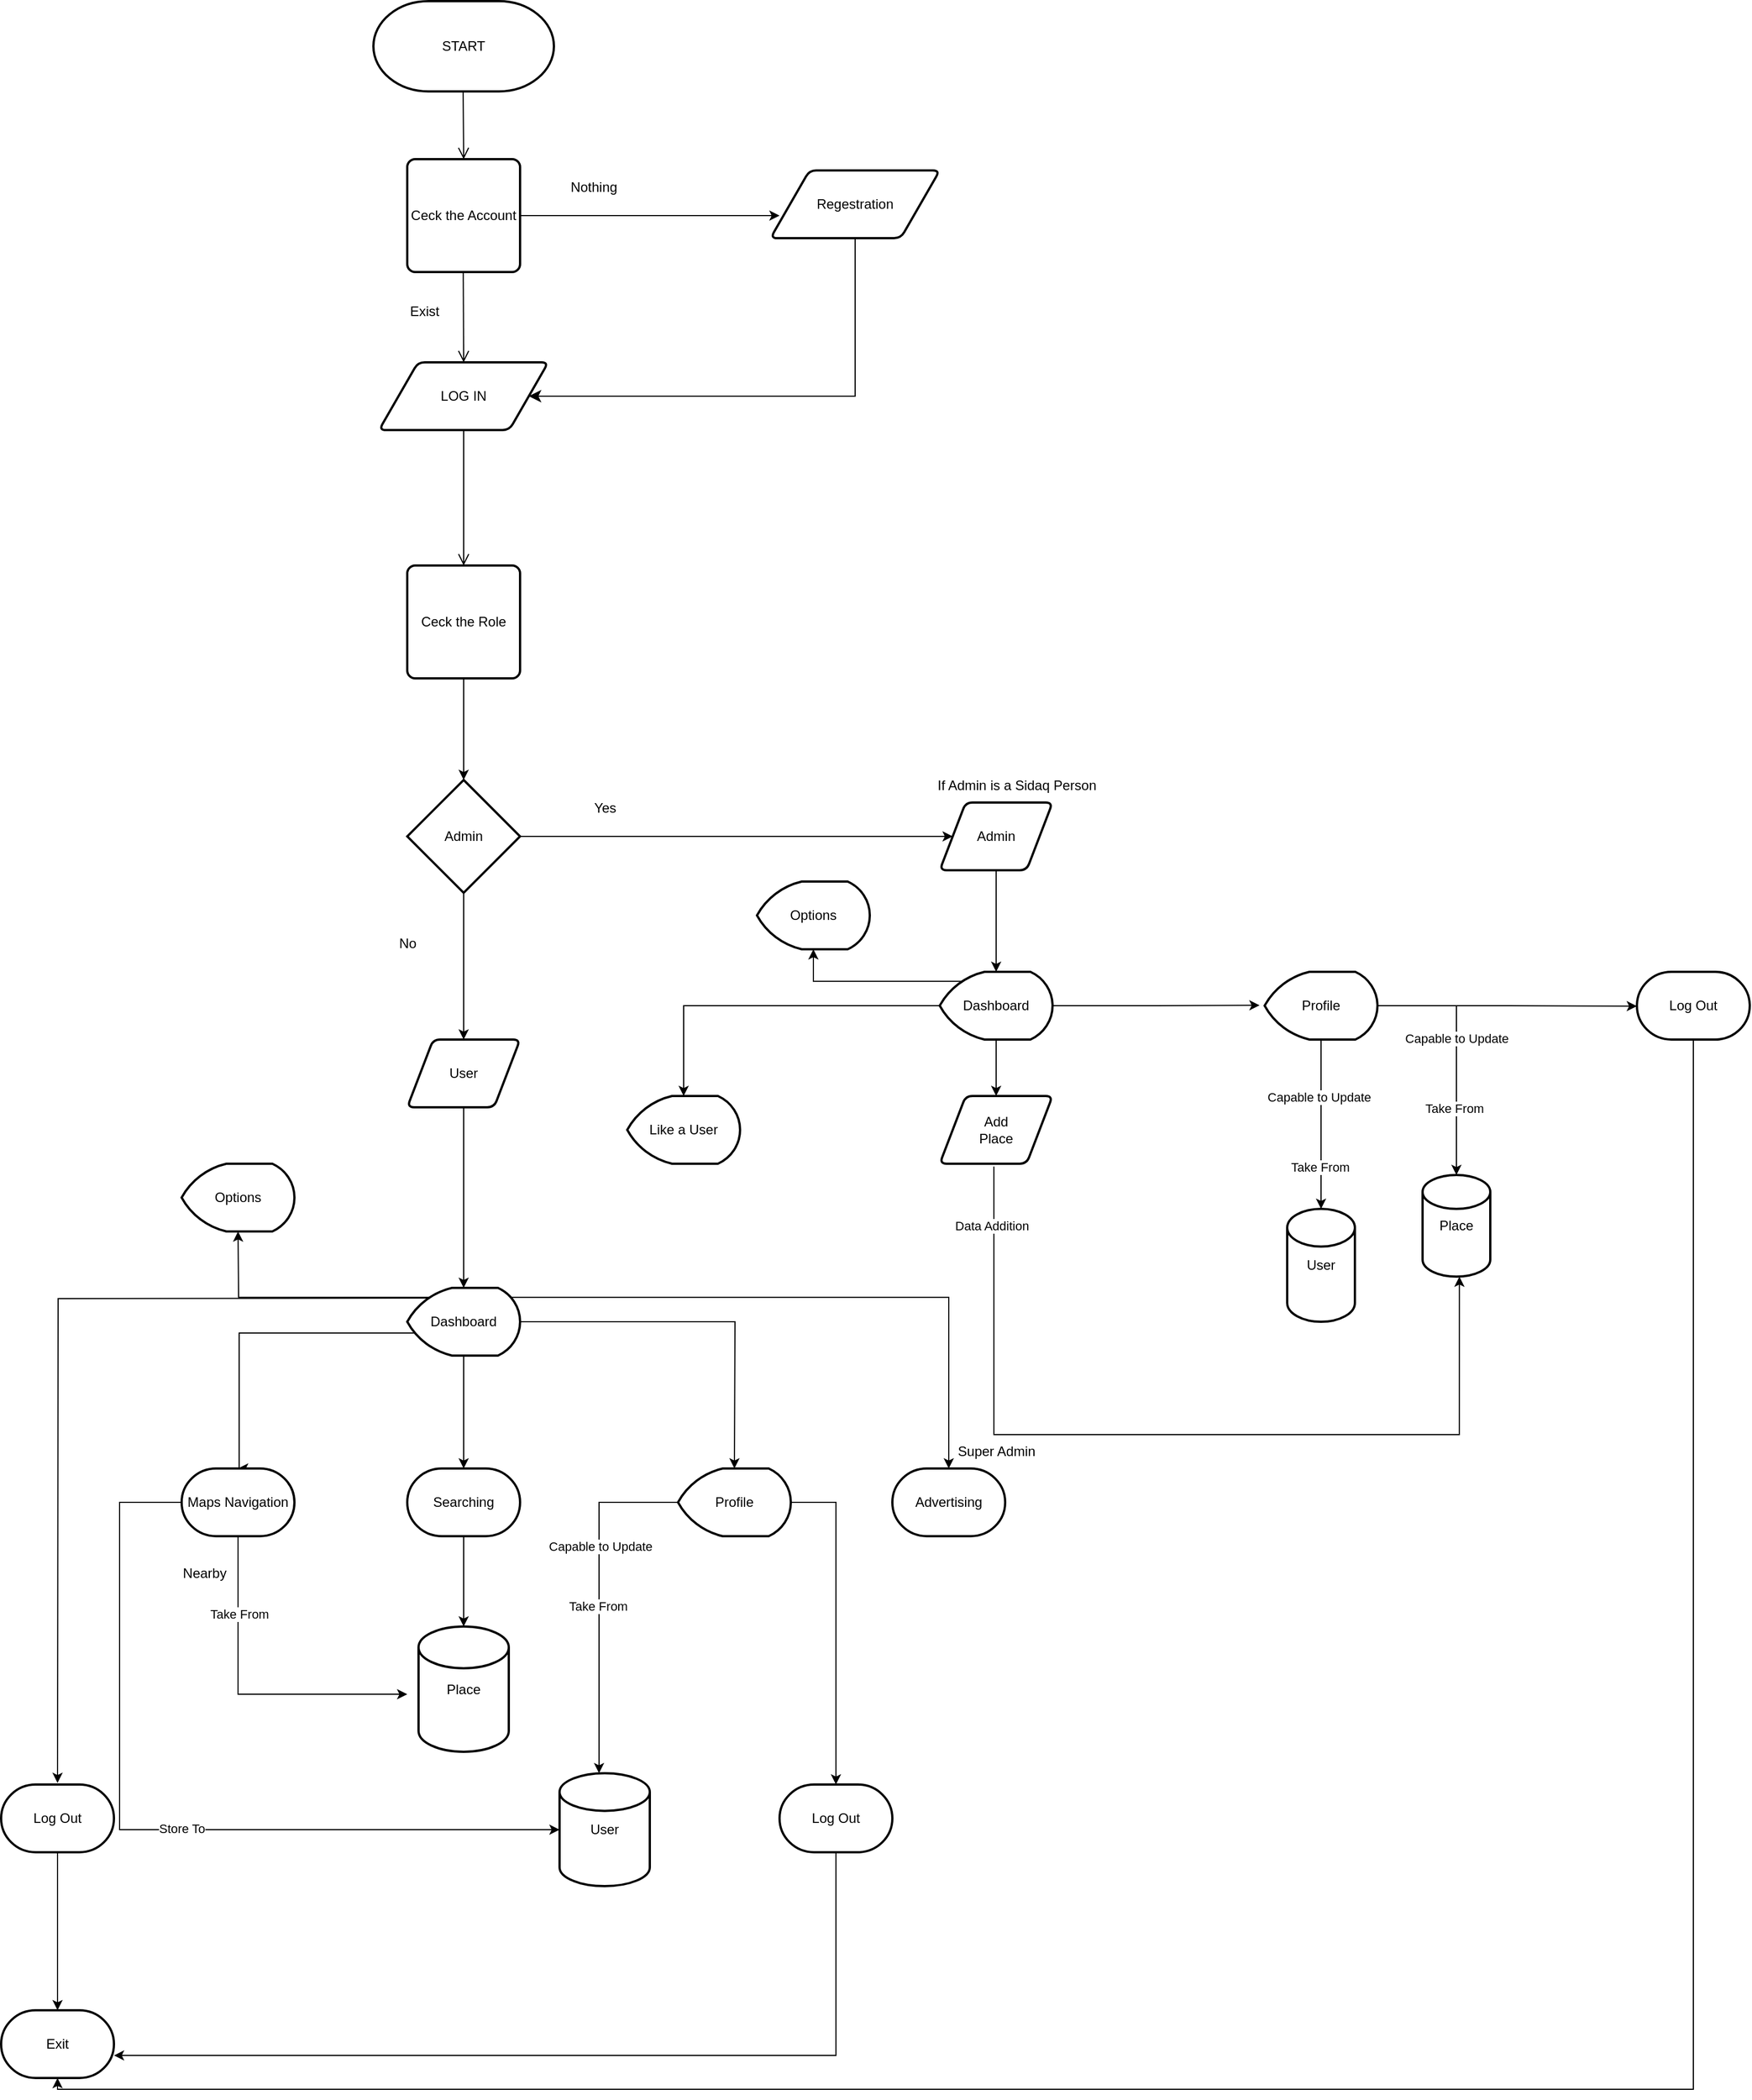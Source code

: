 <mxfile version="21.6.5" type="github">
  <diagram name="Halaman-1" id="2lCrTOcOA4yvUkynCQ19">
    <mxGraphModel dx="2390" dy="739" grid="1" gridSize="10" guides="1" tooltips="1" connect="1" arrows="1" fold="1" page="1" pageScale="1" pageWidth="827" pageHeight="1169" math="0" shadow="0">
      <root>
        <mxCell id="0" />
        <mxCell id="1" parent="0" />
        <mxCell id="ChmPbcpzLPWA6f1NTkVk-4" value="" style="endArrow=open;startArrow=none;endFill=0;startFill=0;endSize=8;html=1;verticalAlign=bottom;labelBackgroundColor=none;strokeWidth=1;rounded=0;fontColor=default;entryX=0.5;entryY=0;entryDx=0;entryDy=0;" edge="1" parent="1" target="ChmPbcpzLPWA6f1NTkVk-25">
          <mxGeometry width="160" relative="1" as="geometry">
            <mxPoint x="399.5" y="50" as="sourcePoint" />
            <mxPoint x="400" y="150" as="targetPoint" />
            <Array as="points">
              <mxPoint x="399.5" y="96" />
            </Array>
          </mxGeometry>
        </mxCell>
        <mxCell id="ChmPbcpzLPWA6f1NTkVk-1" value="START" style="strokeWidth=2;html=1;shape=mxgraph.flowchart.terminator;whiteSpace=wrap;labelBackgroundColor=none;" vertex="1" parent="1">
          <mxGeometry x="320" y="20" width="160" height="80" as="geometry" />
        </mxCell>
        <mxCell id="ChmPbcpzLPWA6f1NTkVk-6" value="LOG IN" style="shape=parallelogram;html=1;strokeWidth=2;perimeter=parallelogramPerimeter;whiteSpace=wrap;rounded=1;arcSize=12;size=0.23;labelBackgroundColor=none;" vertex="1" parent="1">
          <mxGeometry x="325" y="340" width="150" height="60" as="geometry" />
        </mxCell>
        <mxCell id="ChmPbcpzLPWA6f1NTkVk-7" value="" style="endArrow=open;startArrow=none;endFill=0;startFill=0;endSize=8;html=1;verticalAlign=bottom;labelBackgroundColor=none;strokeWidth=1;rounded=0;fontColor=default;entryX=0.5;entryY=0;entryDx=0;entryDy=0;" edge="1" parent="1" target="ChmPbcpzLPWA6f1NTkVk-6">
          <mxGeometry width="160" relative="1" as="geometry">
            <mxPoint x="399.5" y="230" as="sourcePoint" />
            <mxPoint x="400" y="330" as="targetPoint" />
            <Array as="points" />
          </mxGeometry>
        </mxCell>
        <mxCell id="ChmPbcpzLPWA6f1NTkVk-11" value="" style="endArrow=open;startArrow=none;endFill=0;startFill=0;endSize=8;html=1;verticalAlign=bottom;labelBackgroundColor=none;strokeWidth=1;rounded=0;fontColor=default;exitX=0.5;exitY=1;exitDx=0;exitDy=0;" edge="1" parent="1" source="ChmPbcpzLPWA6f1NTkVk-6" target="ChmPbcpzLPWA6f1NTkVk-13">
          <mxGeometry width="160" relative="1" as="geometry">
            <mxPoint x="399.5" y="410" as="sourcePoint" />
            <mxPoint x="400" y="510" as="targetPoint" />
            <Array as="points" />
          </mxGeometry>
        </mxCell>
        <mxCell id="ChmPbcpzLPWA6f1NTkVk-16" style="edgeStyle=orthogonalEdgeStyle;rounded=0;orthogonalLoop=1;jettySize=auto;html=1;exitX=0.5;exitY=1;exitDx=0;exitDy=0;labelBackgroundColor=none;fontColor=default;entryX=0.5;entryY=0;entryDx=0;entryDy=0;entryPerimeter=0;" edge="1" parent="1" source="ChmPbcpzLPWA6f1NTkVk-13" target="ChmPbcpzLPWA6f1NTkVk-14">
          <mxGeometry relative="1" as="geometry">
            <mxPoint x="400" y="690" as="targetPoint" />
          </mxGeometry>
        </mxCell>
        <mxCell id="ChmPbcpzLPWA6f1NTkVk-13" value="Ceck the Role" style="rounded=1;whiteSpace=wrap;html=1;absoluteArcSize=1;arcSize=14;strokeWidth=2;labelBackgroundColor=none;" vertex="1" parent="1">
          <mxGeometry x="350" y="520" width="100" height="100" as="geometry" />
        </mxCell>
        <mxCell id="ChmPbcpzLPWA6f1NTkVk-18" style="edgeStyle=orthogonalEdgeStyle;rounded=0;orthogonalLoop=1;jettySize=auto;html=1;exitX=1;exitY=0.5;exitDx=0;exitDy=0;exitPerimeter=0;labelBackgroundColor=none;fontColor=default;entryX=0;entryY=0.5;entryDx=0;entryDy=0;" edge="1" parent="1" source="ChmPbcpzLPWA6f1NTkVk-14" target="ChmPbcpzLPWA6f1NTkVk-20">
          <mxGeometry relative="1" as="geometry">
            <mxPoint x="600" y="760" as="targetPoint" />
          </mxGeometry>
        </mxCell>
        <mxCell id="ChmPbcpzLPWA6f1NTkVk-19" style="edgeStyle=orthogonalEdgeStyle;rounded=0;orthogonalLoop=1;jettySize=auto;html=1;exitX=0.5;exitY=1;exitDx=0;exitDy=0;exitPerimeter=0;labelBackgroundColor=none;fontColor=default;entryX=0.5;entryY=0;entryDx=0;entryDy=0;" edge="1" parent="1" source="ChmPbcpzLPWA6f1NTkVk-14" target="ChmPbcpzLPWA6f1NTkVk-21">
          <mxGeometry relative="1" as="geometry">
            <mxPoint x="400" y="920" as="targetPoint" />
          </mxGeometry>
        </mxCell>
        <mxCell id="ChmPbcpzLPWA6f1NTkVk-14" value="Admin" style="strokeWidth=2;html=1;shape=mxgraph.flowchart.decision;whiteSpace=wrap;labelBackgroundColor=none;" vertex="1" parent="1">
          <mxGeometry x="350" y="710" width="100" height="100" as="geometry" />
        </mxCell>
        <mxCell id="ChmPbcpzLPWA6f1NTkVk-74" value="" style="edgeStyle=orthogonalEdgeStyle;rounded=0;orthogonalLoop=1;jettySize=auto;html=1;labelBackgroundColor=none;fontColor=default;" edge="1" parent="1" source="ChmPbcpzLPWA6f1NTkVk-20" target="ChmPbcpzLPWA6f1NTkVk-72">
          <mxGeometry relative="1" as="geometry" />
        </mxCell>
        <mxCell id="ChmPbcpzLPWA6f1NTkVk-20" value="Admin" style="shape=parallelogram;html=1;strokeWidth=2;perimeter=parallelogramPerimeter;whiteSpace=wrap;rounded=1;arcSize=12;size=0.23;labelBackgroundColor=none;" vertex="1" parent="1">
          <mxGeometry x="822" y="730" width="100" height="60" as="geometry" />
        </mxCell>
        <mxCell id="ChmPbcpzLPWA6f1NTkVk-43" value="" style="edgeStyle=orthogonalEdgeStyle;rounded=0;orthogonalLoop=1;jettySize=auto;html=1;labelBackgroundColor=none;fontColor=default;" edge="1" parent="1" source="ChmPbcpzLPWA6f1NTkVk-21" target="ChmPbcpzLPWA6f1NTkVk-41">
          <mxGeometry relative="1" as="geometry" />
        </mxCell>
        <mxCell id="ChmPbcpzLPWA6f1NTkVk-21" value="User" style="shape=parallelogram;html=1;strokeWidth=2;perimeter=parallelogramPerimeter;whiteSpace=wrap;rounded=1;arcSize=12;size=0.23;labelBackgroundColor=none;" vertex="1" parent="1">
          <mxGeometry x="350" y="940" width="100" height="60" as="geometry" />
        </mxCell>
        <mxCell id="ChmPbcpzLPWA6f1NTkVk-23" value="Yes" style="text;html=1;align=center;verticalAlign=middle;resizable=0;points=[];autosize=1;strokeColor=none;fillColor=none;labelBackgroundColor=none;" vertex="1" parent="1">
          <mxGeometry x="505" y="720" width="40" height="30" as="geometry" />
        </mxCell>
        <mxCell id="ChmPbcpzLPWA6f1NTkVk-24" value="No" style="text;html=1;align=center;verticalAlign=middle;resizable=0;points=[];autosize=1;strokeColor=none;fillColor=none;labelBackgroundColor=none;" vertex="1" parent="1">
          <mxGeometry x="330" y="840" width="40" height="30" as="geometry" />
        </mxCell>
        <mxCell id="ChmPbcpzLPWA6f1NTkVk-26" style="edgeStyle=orthogonalEdgeStyle;rounded=0;orthogonalLoop=1;jettySize=auto;html=1;exitX=1;exitY=0.5;exitDx=0;exitDy=0;labelBackgroundColor=none;fontColor=default;" edge="1" parent="1" source="ChmPbcpzLPWA6f1NTkVk-25">
          <mxGeometry relative="1" as="geometry">
            <mxPoint x="680" y="210" as="targetPoint" />
          </mxGeometry>
        </mxCell>
        <mxCell id="ChmPbcpzLPWA6f1NTkVk-25" value="Ceck the Account " style="rounded=1;whiteSpace=wrap;html=1;absoluteArcSize=1;arcSize=14;strokeWidth=2;labelBackgroundColor=none;" vertex="1" parent="1">
          <mxGeometry x="350" y="160" width="100" height="100" as="geometry" />
        </mxCell>
        <mxCell id="ChmPbcpzLPWA6f1NTkVk-27" value="Exist" style="text;html=1;align=center;verticalAlign=middle;resizable=0;points=[];autosize=1;strokeColor=none;fillColor=none;labelBackgroundColor=none;" vertex="1" parent="1">
          <mxGeometry x="340" y="280" width="50" height="30" as="geometry" />
        </mxCell>
        <mxCell id="ChmPbcpzLPWA6f1NTkVk-28" value="Nothing" style="text;html=1;align=center;verticalAlign=middle;resizable=0;points=[];autosize=1;strokeColor=none;fillColor=none;labelBackgroundColor=none;" vertex="1" parent="1">
          <mxGeometry x="485" y="170" width="60" height="30" as="geometry" />
        </mxCell>
        <mxCell id="ChmPbcpzLPWA6f1NTkVk-34" value="" style="edgeStyle=segmentEdgeStyle;endArrow=classic;html=1;curved=0;rounded=0;endSize=8;startSize=8;exitX=0.5;exitY=1;exitDx=0;exitDy=0;entryX=1;entryY=0.5;entryDx=0;entryDy=0;labelBackgroundColor=none;fontColor=default;" edge="1" parent="1" source="ChmPbcpzLPWA6f1NTkVk-86" target="ChmPbcpzLPWA6f1NTkVk-6">
          <mxGeometry width="50" height="50" relative="1" as="geometry">
            <mxPoint x="721" y="231.98" as="sourcePoint" />
            <mxPoint x="510" y="370" as="targetPoint" />
            <Array as="points">
              <mxPoint x="747" y="370" />
            </Array>
          </mxGeometry>
        </mxCell>
        <mxCell id="ChmPbcpzLPWA6f1NTkVk-47" value="" style="edgeStyle=orthogonalEdgeStyle;rounded=0;orthogonalLoop=1;jettySize=auto;html=1;labelBackgroundColor=none;fontColor=default;" edge="1" parent="1" source="ChmPbcpzLPWA6f1NTkVk-41" target="ChmPbcpzLPWA6f1NTkVk-46">
          <mxGeometry relative="1" as="geometry" />
        </mxCell>
        <mxCell id="ChmPbcpzLPWA6f1NTkVk-50" style="edgeStyle=orthogonalEdgeStyle;rounded=0;orthogonalLoop=1;jettySize=auto;html=1;exitX=0.2;exitY=0.86;exitDx=0;exitDy=0;exitPerimeter=0;labelBackgroundColor=none;fontColor=default;" edge="1" parent="1" source="ChmPbcpzLPWA6f1NTkVk-41">
          <mxGeometry relative="1" as="geometry">
            <mxPoint x="200" y="1320" as="targetPoint" />
            <Array as="points">
              <mxPoint x="370" y="1200" />
              <mxPoint x="201" y="1200" />
            </Array>
          </mxGeometry>
        </mxCell>
        <mxCell id="ChmPbcpzLPWA6f1NTkVk-56" style="edgeStyle=orthogonalEdgeStyle;rounded=0;orthogonalLoop=1;jettySize=auto;html=1;exitX=1;exitY=0.5;exitDx=0;exitDy=0;exitPerimeter=0;entryX=0.5;entryY=0;entryDx=0;entryDy=0;entryPerimeter=0;labelBackgroundColor=none;fontColor=default;" edge="1" parent="1" source="ChmPbcpzLPWA6f1NTkVk-41">
          <mxGeometry relative="1" as="geometry">
            <mxPoint x="640" y="1320" as="targetPoint" />
          </mxGeometry>
        </mxCell>
        <mxCell id="ChmPbcpzLPWA6f1NTkVk-57" style="edgeStyle=orthogonalEdgeStyle;rounded=0;orthogonalLoop=1;jettySize=auto;html=1;exitX=0.92;exitY=0.14;exitDx=0;exitDy=0;exitPerimeter=0;entryX=0.5;entryY=0;entryDx=0;entryDy=0;entryPerimeter=0;labelBackgroundColor=none;fontColor=default;" edge="1" parent="1" source="ChmPbcpzLPWA6f1NTkVk-41" target="ChmPbcpzLPWA6f1NTkVk-58">
          <mxGeometry relative="1" as="geometry">
            <mxPoint x="850" y="1168" as="targetPoint" />
          </mxGeometry>
        </mxCell>
        <mxCell id="ChmPbcpzLPWA6f1NTkVk-61" style="edgeStyle=orthogonalEdgeStyle;rounded=0;orthogonalLoop=1;jettySize=auto;html=1;exitX=0.2;exitY=0.14;exitDx=0;exitDy=0;exitPerimeter=0;entryX=0.41;entryY=-0.033;entryDx=0;entryDy=0;entryPerimeter=0;labelBackgroundColor=none;fontColor=default;" edge="1" parent="1">
          <mxGeometry relative="1" as="geometry">
            <mxPoint x="40" y="1598.62" as="targetPoint" />
            <mxPoint x="379" y="1169" as="sourcePoint" />
          </mxGeometry>
        </mxCell>
        <mxCell id="ChmPbcpzLPWA6f1NTkVk-80" style="edgeStyle=orthogonalEdgeStyle;rounded=0;orthogonalLoop=1;jettySize=auto;html=1;exitX=0.2;exitY=0.14;exitDx=0;exitDy=0;exitPerimeter=0;" edge="1" parent="1" source="ChmPbcpzLPWA6f1NTkVk-41">
          <mxGeometry relative="1" as="geometry">
            <mxPoint x="200" y="1110" as="targetPoint" />
          </mxGeometry>
        </mxCell>
        <mxCell id="ChmPbcpzLPWA6f1NTkVk-41" value="Dashboard" style="strokeWidth=2;html=1;shape=mxgraph.flowchart.display;whiteSpace=wrap;labelBackgroundColor=none;" vertex="1" parent="1">
          <mxGeometry x="350" y="1160" width="100" height="60" as="geometry" />
        </mxCell>
        <mxCell id="ChmPbcpzLPWA6f1NTkVk-49" value="" style="edgeStyle=orthogonalEdgeStyle;rounded=0;orthogonalLoop=1;jettySize=auto;html=1;labelBackgroundColor=none;fontColor=default;" edge="1" parent="1" source="ChmPbcpzLPWA6f1NTkVk-46" target="ChmPbcpzLPWA6f1NTkVk-48">
          <mxGeometry relative="1" as="geometry" />
        </mxCell>
        <mxCell id="ChmPbcpzLPWA6f1NTkVk-46" value="Searching" style="strokeWidth=2;html=1;shape=mxgraph.flowchart.terminator;whiteSpace=wrap;labelBackgroundColor=none;" vertex="1" parent="1">
          <mxGeometry x="350" y="1320" width="100" height="60" as="geometry" />
        </mxCell>
        <mxCell id="ChmPbcpzLPWA6f1NTkVk-48" value="Place" style="strokeWidth=2;html=1;shape=mxgraph.flowchart.database;whiteSpace=wrap;labelBackgroundColor=none;" vertex="1" parent="1">
          <mxGeometry x="360" y="1460" width="80" height="111" as="geometry" />
        </mxCell>
        <mxCell id="ChmPbcpzLPWA6f1NTkVk-53" style="edgeStyle=orthogonalEdgeStyle;rounded=0;orthogonalLoop=1;jettySize=auto;html=1;exitX=0.5;exitY=1;exitDx=0;exitDy=0;exitPerimeter=0;labelBackgroundColor=none;fontColor=default;" edge="1" parent="1" source="ChmPbcpzLPWA6f1NTkVk-51">
          <mxGeometry relative="1" as="geometry">
            <mxPoint x="350" y="1520" as="targetPoint" />
            <Array as="points">
              <mxPoint x="200" y="1470" />
              <mxPoint x="200" y="1470" />
            </Array>
          </mxGeometry>
        </mxCell>
        <mxCell id="ChmPbcpzLPWA6f1NTkVk-93" value="Take From" style="edgeLabel;html=1;align=center;verticalAlign=middle;resizable=0;points=[];" vertex="1" connectable="0" parent="ChmPbcpzLPWA6f1NTkVk-53">
          <mxGeometry x="-0.529" y="1" relative="1" as="geometry">
            <mxPoint as="offset" />
          </mxGeometry>
        </mxCell>
        <mxCell id="ChmPbcpzLPWA6f1NTkVk-91" style="edgeStyle=orthogonalEdgeStyle;rounded=0;orthogonalLoop=1;jettySize=auto;html=1;exitX=0;exitY=0.5;exitDx=0;exitDy=0;exitPerimeter=0;" edge="1" parent="1" source="ChmPbcpzLPWA6f1NTkVk-51">
          <mxGeometry relative="1" as="geometry">
            <mxPoint x="485" y="1640" as="targetPoint" />
            <mxPoint x="115" y="1350" as="sourcePoint" />
            <Array as="points">
              <mxPoint x="95" y="1350" />
              <mxPoint x="95" y="1640" />
            </Array>
          </mxGeometry>
        </mxCell>
        <mxCell id="ChmPbcpzLPWA6f1NTkVk-92" value="Store To" style="edgeLabel;html=1;align=center;verticalAlign=middle;resizable=0;points=[];" vertex="1" connectable="0" parent="ChmPbcpzLPWA6f1NTkVk-91">
          <mxGeometry x="0.086" y="1" relative="1" as="geometry">
            <mxPoint x="1" as="offset" />
          </mxGeometry>
        </mxCell>
        <mxCell id="ChmPbcpzLPWA6f1NTkVk-51" value="Maps Navigation" style="strokeWidth=2;html=1;shape=mxgraph.flowchart.terminator;whiteSpace=wrap;labelBackgroundColor=none;" vertex="1" parent="1">
          <mxGeometry x="150" y="1320" width="100" height="60" as="geometry" />
        </mxCell>
        <mxCell id="ChmPbcpzLPWA6f1NTkVk-65" value="" style="edgeStyle=orthogonalEdgeStyle;rounded=0;orthogonalLoop=1;jettySize=auto;html=1;labelBackgroundColor=none;fontColor=default;" edge="1" parent="1" target="ChmPbcpzLPWA6f1NTkVk-59">
          <mxGeometry relative="1" as="geometry">
            <mxPoint x="640" y="1380" as="sourcePoint" />
            <Array as="points">
              <mxPoint x="640" y="1350" />
              <mxPoint x="520" y="1350" />
            </Array>
          </mxGeometry>
        </mxCell>
        <mxCell id="ChmPbcpzLPWA6f1NTkVk-100" value="Take From" style="edgeLabel;html=1;align=center;verticalAlign=middle;resizable=0;points=[];" vertex="1" connectable="0" parent="ChmPbcpzLPWA6f1NTkVk-65">
          <mxGeometry x="0.241" y="-1" relative="1" as="geometry">
            <mxPoint as="offset" />
          </mxGeometry>
        </mxCell>
        <mxCell id="ChmPbcpzLPWA6f1NTkVk-102" value="Capable to Update" style="edgeLabel;html=1;align=center;verticalAlign=middle;resizable=0;points=[];" vertex="1" connectable="0" parent="ChmPbcpzLPWA6f1NTkVk-65">
          <mxGeometry x="-0.034" y="1" relative="1" as="geometry">
            <mxPoint as="offset" />
          </mxGeometry>
        </mxCell>
        <mxCell id="ChmPbcpzLPWA6f1NTkVk-67" style="edgeStyle=orthogonalEdgeStyle;rounded=0;orthogonalLoop=1;jettySize=auto;html=1;exitX=1;exitY=0.5;exitDx=0;exitDy=0;exitPerimeter=0;labelBackgroundColor=none;fontColor=default;" edge="1" parent="1" target="ChmPbcpzLPWA6f1NTkVk-66">
          <mxGeometry relative="1" as="geometry">
            <mxPoint x="690" y="1350" as="sourcePoint" />
            <Array as="points">
              <mxPoint x="730" y="1350" />
            </Array>
          </mxGeometry>
        </mxCell>
        <mxCell id="ChmPbcpzLPWA6f1NTkVk-58" value="&lt;span class=&quot;ILfuVd&quot; lang=&quot;id&quot;&gt;Advertising&lt;/span&gt;" style="strokeWidth=2;html=1;shape=mxgraph.flowchart.terminator;whiteSpace=wrap;labelBackgroundColor=none;" vertex="1" parent="1">
          <mxGeometry x="780" y="1320" width="100" height="60" as="geometry" />
        </mxCell>
        <mxCell id="ChmPbcpzLPWA6f1NTkVk-59" value="User" style="strokeWidth=2;html=1;shape=mxgraph.flowchart.database;whiteSpace=wrap;labelBackgroundColor=none;" vertex="1" parent="1">
          <mxGeometry x="485" y="1590" width="80" height="100" as="geometry" />
        </mxCell>
        <mxCell id="ChmPbcpzLPWA6f1NTkVk-64" style="edgeStyle=orthogonalEdgeStyle;rounded=0;orthogonalLoop=1;jettySize=auto;html=1;exitX=0.5;exitY=1;exitDx=0;exitDy=0;exitPerimeter=0;labelBackgroundColor=none;fontColor=default;" edge="1" parent="1" source="ChmPbcpzLPWA6f1NTkVk-62" target="ChmPbcpzLPWA6f1NTkVk-63">
          <mxGeometry relative="1" as="geometry" />
        </mxCell>
        <mxCell id="ChmPbcpzLPWA6f1NTkVk-62" value="Log Out" style="strokeWidth=2;html=1;shape=mxgraph.flowchart.terminator;whiteSpace=wrap;labelBackgroundColor=none;" vertex="1" parent="1">
          <mxGeometry x="-10" y="1600" width="100" height="60" as="geometry" />
        </mxCell>
        <mxCell id="ChmPbcpzLPWA6f1NTkVk-63" value="Exit" style="strokeWidth=2;html=1;shape=mxgraph.flowchart.terminator;whiteSpace=wrap;labelBackgroundColor=none;" vertex="1" parent="1">
          <mxGeometry x="-10" y="1800" width="100" height="60" as="geometry" />
        </mxCell>
        <mxCell id="ChmPbcpzLPWA6f1NTkVk-68" style="edgeStyle=orthogonalEdgeStyle;rounded=0;orthogonalLoop=1;jettySize=auto;html=1;exitX=0.5;exitY=1;exitDx=0;exitDy=0;exitPerimeter=0;entryX=1;entryY=0.667;entryDx=0;entryDy=0;entryPerimeter=0;labelBackgroundColor=none;fontColor=default;" edge="1" parent="1" source="ChmPbcpzLPWA6f1NTkVk-66" target="ChmPbcpzLPWA6f1NTkVk-63">
          <mxGeometry relative="1" as="geometry">
            <mxPoint x="730" y="1842" as="targetPoint" />
          </mxGeometry>
        </mxCell>
        <mxCell id="ChmPbcpzLPWA6f1NTkVk-66" value="Log Out" style="strokeWidth=2;html=1;shape=mxgraph.flowchart.terminator;whiteSpace=wrap;labelBackgroundColor=none;" vertex="1" parent="1">
          <mxGeometry x="680" y="1600" width="100" height="60" as="geometry" />
        </mxCell>
        <mxCell id="ChmPbcpzLPWA6f1NTkVk-69" value="&lt;div&gt;Super Admin&lt;/div&gt;" style="text;html=1;align=center;verticalAlign=middle;resizable=0;points=[];autosize=1;strokeColor=none;fillColor=none;labelBackgroundColor=none;" vertex="1" parent="1">
          <mxGeometry x="827" y="1290" width="90" height="30" as="geometry" />
        </mxCell>
        <mxCell id="ChmPbcpzLPWA6f1NTkVk-71" value="Nearby" style="text;html=1;align=center;verticalAlign=middle;resizable=0;points=[];autosize=1;strokeColor=none;fillColor=none;labelBackgroundColor=none;" vertex="1" parent="1">
          <mxGeometry x="140" y="1398" width="60" height="30" as="geometry" />
        </mxCell>
        <mxCell id="ChmPbcpzLPWA6f1NTkVk-77" style="edgeStyle=orthogonalEdgeStyle;rounded=0;orthogonalLoop=1;jettySize=auto;html=1;exitX=0;exitY=0.5;exitDx=0;exitDy=0;exitPerimeter=0;entryX=0.5;entryY=0;entryDx=0;entryDy=0;entryPerimeter=0;labelBackgroundColor=none;fontColor=default;" edge="1" parent="1" source="ChmPbcpzLPWA6f1NTkVk-72" target="ChmPbcpzLPWA6f1NTkVk-79">
          <mxGeometry relative="1" as="geometry">
            <mxPoint x="595" y="1000" as="targetPoint" />
            <Array as="points">
              <mxPoint x="595" y="910" />
            </Array>
          </mxGeometry>
        </mxCell>
        <mxCell id="ChmPbcpzLPWA6f1NTkVk-84" style="edgeStyle=orthogonalEdgeStyle;rounded=0;orthogonalLoop=1;jettySize=auto;html=1;exitX=1;exitY=0.5;exitDx=0;exitDy=0;exitPerimeter=0;entryX=0;entryY=0.25;entryDx=0;entryDy=0;" edge="1" parent="1" source="ChmPbcpzLPWA6f1NTkVk-72">
          <mxGeometry relative="1" as="geometry">
            <mxPoint x="1105.471" y="909.641" as="targetPoint" />
          </mxGeometry>
        </mxCell>
        <mxCell id="ChmPbcpzLPWA6f1NTkVk-96" value="" style="edgeStyle=orthogonalEdgeStyle;rounded=0;orthogonalLoop=1;jettySize=auto;html=1;" edge="1" parent="1" source="ChmPbcpzLPWA6f1NTkVk-72" target="ChmPbcpzLPWA6f1NTkVk-95">
          <mxGeometry relative="1" as="geometry" />
        </mxCell>
        <mxCell id="ChmPbcpzLPWA6f1NTkVk-128" style="edgeStyle=orthogonalEdgeStyle;rounded=0;orthogonalLoop=1;jettySize=auto;html=1;exitX=0.2;exitY=0.14;exitDx=0;exitDy=0;exitPerimeter=0;" edge="1" parent="1" source="ChmPbcpzLPWA6f1NTkVk-72" target="ChmPbcpzLPWA6f1NTkVk-127">
          <mxGeometry relative="1" as="geometry" />
        </mxCell>
        <mxCell id="ChmPbcpzLPWA6f1NTkVk-72" value="Dashboard" style="strokeWidth=2;html=1;shape=mxgraph.flowchart.display;whiteSpace=wrap;labelBackgroundColor=none;" vertex="1" parent="1">
          <mxGeometry x="822" y="880" width="100" height="60" as="geometry" />
        </mxCell>
        <mxCell id="ChmPbcpzLPWA6f1NTkVk-78" value="Profile" style="strokeWidth=2;html=1;shape=mxgraph.flowchart.display;whiteSpace=wrap;labelBackgroundColor=none;" vertex="1" parent="1">
          <mxGeometry x="590" y="1320" width="100" height="60" as="geometry" />
        </mxCell>
        <mxCell id="ChmPbcpzLPWA6f1NTkVk-79" value="Like a User" style="strokeWidth=2;html=1;shape=mxgraph.flowchart.display;whiteSpace=wrap;labelBackgroundColor=none;" vertex="1" parent="1">
          <mxGeometry x="545" y="990" width="100" height="60" as="geometry" />
        </mxCell>
        <mxCell id="ChmPbcpzLPWA6f1NTkVk-81" value="Options" style="strokeWidth=2;html=1;shape=mxgraph.flowchart.display;whiteSpace=wrap;labelBackgroundColor=none;" vertex="1" parent="1">
          <mxGeometry x="150" y="1050" width="100" height="60" as="geometry" />
        </mxCell>
        <mxCell id="ChmPbcpzLPWA6f1NTkVk-82" value="If Admin is a Sidaq Person" style="text;html=1;align=center;verticalAlign=middle;resizable=0;points=[];autosize=1;strokeColor=none;fillColor=none;" vertex="1" parent="1">
          <mxGeometry x="810" y="700" width="160" height="30" as="geometry" />
        </mxCell>
        <mxCell id="ChmPbcpzLPWA6f1NTkVk-86" value="Regestration" style="shape=parallelogram;html=1;strokeWidth=2;perimeter=parallelogramPerimeter;whiteSpace=wrap;rounded=1;arcSize=12;size=0.23;labelBackgroundColor=none;" vertex="1" parent="1">
          <mxGeometry x="672" y="170" width="150" height="60" as="geometry" />
        </mxCell>
        <mxCell id="ChmPbcpzLPWA6f1NTkVk-114" style="edgeStyle=orthogonalEdgeStyle;rounded=0;orthogonalLoop=1;jettySize=auto;html=1;exitX=0.576;exitY=1.042;exitDx=0;exitDy=0;entryX=0.704;entryY=1;entryDx=0;entryDy=0;entryPerimeter=0;exitPerimeter=0;" edge="1" parent="1">
          <mxGeometry relative="1" as="geometry">
            <mxPoint x="1282.64" y="1150" as="targetPoint" />
            <mxPoint x="870.0" y="1052.52" as="sourcePoint" />
            <Array as="points">
              <mxPoint x="870.4" y="1290" />
              <mxPoint x="1282.4" y="1290" />
            </Array>
          </mxGeometry>
        </mxCell>
        <mxCell id="ChmPbcpzLPWA6f1NTkVk-126" value="Data Addition" style="edgeLabel;html=1;align=center;verticalAlign=middle;resizable=0;points=[];" vertex="1" connectable="0" parent="ChmPbcpzLPWA6f1NTkVk-114">
          <mxGeometry x="-0.867" y="-2" relative="1" as="geometry">
            <mxPoint as="offset" />
          </mxGeometry>
        </mxCell>
        <mxCell id="ChmPbcpzLPWA6f1NTkVk-95" value="&lt;div&gt;Add&lt;/div&gt;&lt;div&gt;Place&lt;/div&gt;" style="shape=parallelogram;html=1;strokeWidth=2;perimeter=parallelogramPerimeter;whiteSpace=wrap;rounded=1;arcSize=12;size=0.23;labelBackgroundColor=none;" vertex="1" parent="1">
          <mxGeometry x="822" y="990" width="100" height="60" as="geometry" />
        </mxCell>
        <mxCell id="ChmPbcpzLPWA6f1NTkVk-105" style="edgeStyle=orthogonalEdgeStyle;rounded=0;orthogonalLoop=1;jettySize=auto;html=1;exitX=0.5;exitY=1;exitDx=0;exitDy=0;exitPerimeter=0;entryX=0.5;entryY=0;entryDx=0;entryDy=0;entryPerimeter=0;" edge="1" parent="1" source="ChmPbcpzLPWA6f1NTkVk-97" target="ChmPbcpzLPWA6f1NTkVk-106">
          <mxGeometry relative="1" as="geometry">
            <mxPoint x="1159.632" y="1030" as="targetPoint" />
          </mxGeometry>
        </mxCell>
        <mxCell id="ChmPbcpzLPWA6f1NTkVk-109" value="Capable to Update" style="edgeLabel;html=1;align=center;verticalAlign=middle;resizable=0;points=[];" vertex="1" connectable="0" parent="ChmPbcpzLPWA6f1NTkVk-105">
          <mxGeometry x="-0.328" y="-2" relative="1" as="geometry">
            <mxPoint as="offset" />
          </mxGeometry>
        </mxCell>
        <mxCell id="ChmPbcpzLPWA6f1NTkVk-110" value="Take From" style="edgeLabel;html=1;align=center;verticalAlign=middle;resizable=0;points=[];" vertex="1" connectable="0" parent="ChmPbcpzLPWA6f1NTkVk-105">
          <mxGeometry x="0.5" y="-1" relative="1" as="geometry">
            <mxPoint as="offset" />
          </mxGeometry>
        </mxCell>
        <mxCell id="ChmPbcpzLPWA6f1NTkVk-117" style="edgeStyle=orthogonalEdgeStyle;rounded=0;orthogonalLoop=1;jettySize=auto;html=1;exitX=1;exitY=0.5;exitDx=0;exitDy=0;exitPerimeter=0;entryX=0.5;entryY=0;entryDx=0;entryDy=0;entryPerimeter=0;" edge="1" parent="1" source="ChmPbcpzLPWA6f1NTkVk-97" target="ChmPbcpzLPWA6f1NTkVk-108">
          <mxGeometry relative="1" as="geometry" />
        </mxCell>
        <mxCell id="ChmPbcpzLPWA6f1NTkVk-118" value="Capable to Update" style="edgeLabel;html=1;align=center;verticalAlign=middle;resizable=0;points=[];" vertex="1" connectable="0" parent="ChmPbcpzLPWA6f1NTkVk-117">
          <mxGeometry x="-0.101" y="4" relative="1" as="geometry">
            <mxPoint x="-4" as="offset" />
          </mxGeometry>
        </mxCell>
        <mxCell id="ChmPbcpzLPWA6f1NTkVk-119" value="Take From" style="edgeLabel;html=1;align=center;verticalAlign=middle;resizable=0;points=[];" vertex="1" connectable="0" parent="ChmPbcpzLPWA6f1NTkVk-117">
          <mxGeometry x="0.463" y="-2" relative="1" as="geometry">
            <mxPoint as="offset" />
          </mxGeometry>
        </mxCell>
        <mxCell id="ChmPbcpzLPWA6f1NTkVk-120" style="edgeStyle=orthogonalEdgeStyle;rounded=0;orthogonalLoop=1;jettySize=auto;html=1;exitX=1;exitY=0.5;exitDx=0;exitDy=0;exitPerimeter=0;" edge="1" parent="1" source="ChmPbcpzLPWA6f1NTkVk-97">
          <mxGeometry relative="1" as="geometry">
            <mxPoint x="1440" y="910.421" as="targetPoint" />
          </mxGeometry>
        </mxCell>
        <mxCell id="ChmPbcpzLPWA6f1NTkVk-97" value="Profile" style="strokeWidth=2;html=1;shape=mxgraph.flowchart.display;whiteSpace=wrap;" vertex="1" parent="1">
          <mxGeometry x="1110" y="880" width="100" height="60" as="geometry" />
        </mxCell>
        <mxCell id="ChmPbcpzLPWA6f1NTkVk-106" value="User" style="strokeWidth=2;html=1;shape=mxgraph.flowchart.database;whiteSpace=wrap;" vertex="1" parent="1">
          <mxGeometry x="1130" y="1090" width="60" height="100" as="geometry" />
        </mxCell>
        <mxCell id="ChmPbcpzLPWA6f1NTkVk-108" value="Place" style="strokeWidth=2;html=1;shape=mxgraph.flowchart.database;whiteSpace=wrap;" vertex="1" parent="1">
          <mxGeometry x="1250" y="1060" width="60" height="90" as="geometry" />
        </mxCell>
        <mxCell id="ChmPbcpzLPWA6f1NTkVk-124" style="edgeStyle=orthogonalEdgeStyle;rounded=0;orthogonalLoop=1;jettySize=auto;html=1;exitX=0.5;exitY=1;exitDx=0;exitDy=0;exitPerimeter=0;entryX=0.5;entryY=0.5;entryDx=0;entryDy=0;entryPerimeter=0;" edge="1" parent="1" source="ChmPbcpzLPWA6f1NTkVk-122">
          <mxGeometry relative="1" as="geometry">
            <mxPoint x="40" y="1860" as="targetPoint" />
            <mxPoint x="1490" y="970" as="sourcePoint" />
            <Array as="points">
              <mxPoint x="1490" y="1870" />
              <mxPoint x="40" y="1870" />
            </Array>
          </mxGeometry>
        </mxCell>
        <mxCell id="ChmPbcpzLPWA6f1NTkVk-122" value="Log Out" style="strokeWidth=2;html=1;shape=mxgraph.flowchart.terminator;whiteSpace=wrap;labelBackgroundColor=none;" vertex="1" parent="1">
          <mxGeometry x="1440" y="880" width="100" height="60" as="geometry" />
        </mxCell>
        <mxCell id="ChmPbcpzLPWA6f1NTkVk-127" value="Options" style="strokeWidth=2;html=1;shape=mxgraph.flowchart.display;whiteSpace=wrap;labelBackgroundColor=none;" vertex="1" parent="1">
          <mxGeometry x="660" y="800" width="100" height="60" as="geometry" />
        </mxCell>
      </root>
    </mxGraphModel>
  </diagram>
</mxfile>

